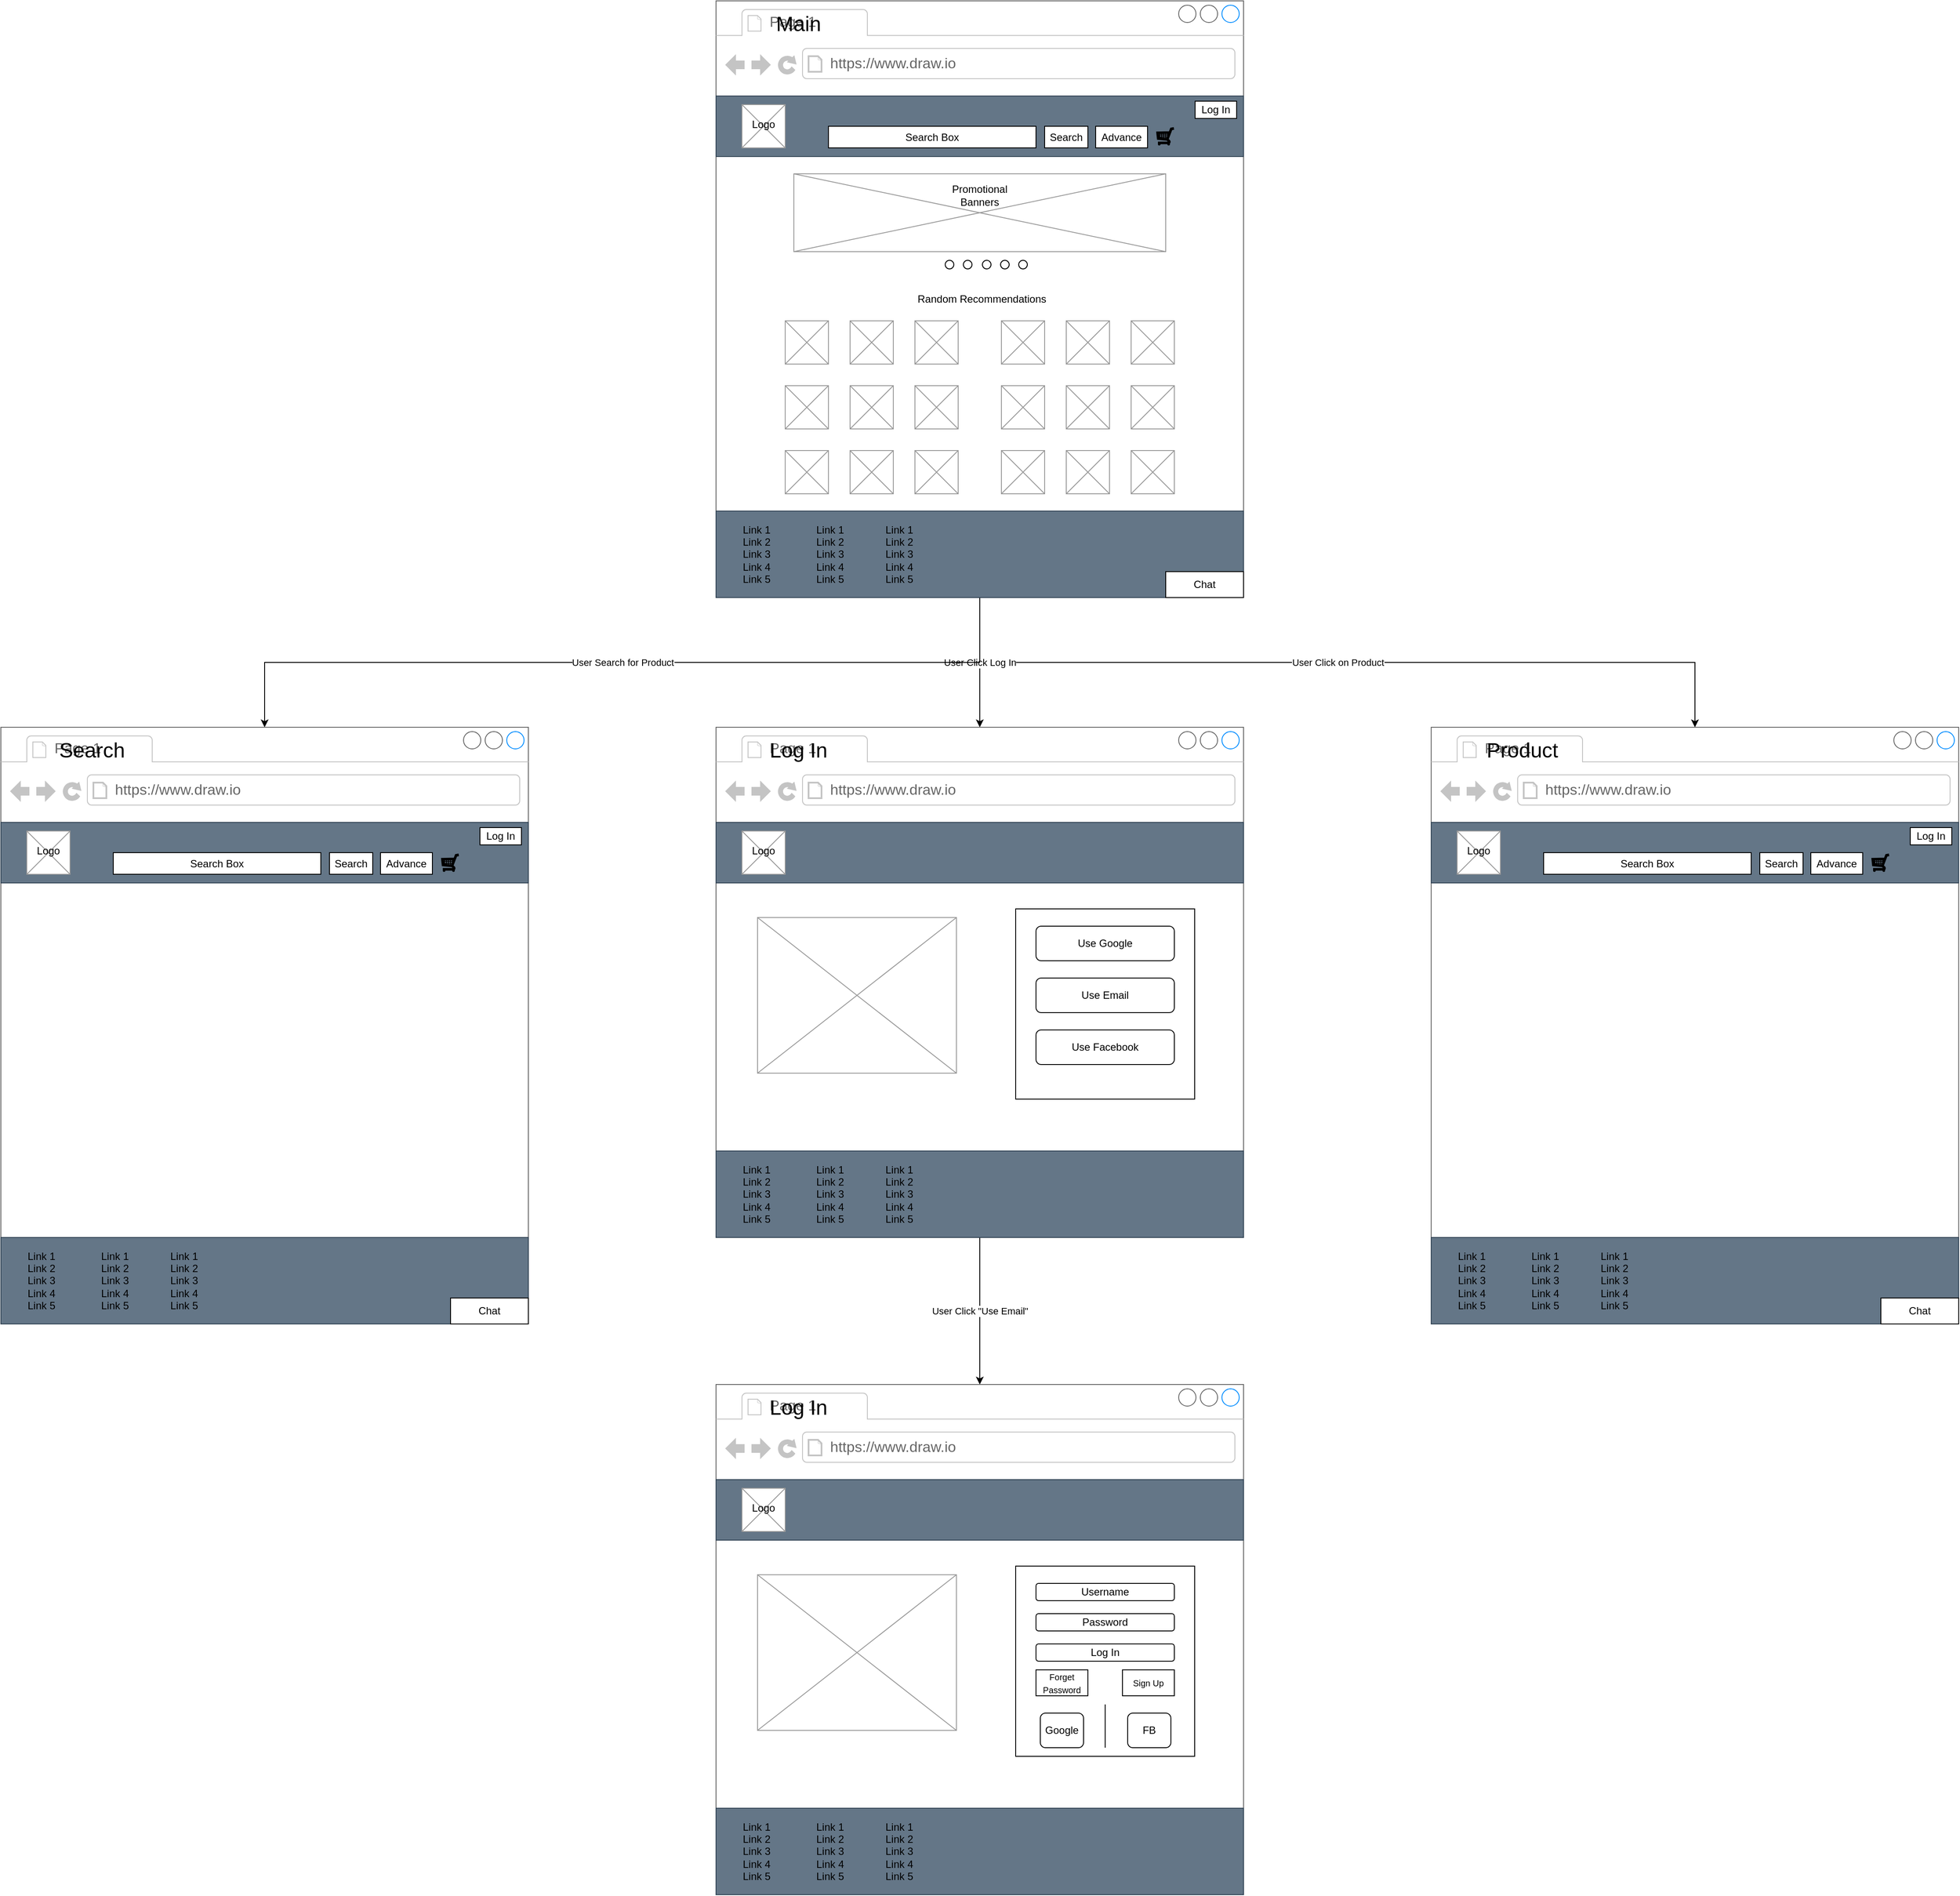 <mxfile version="21.5.0" type="device">
  <diagram id="C5RBs43oDa-KdzZeNtuy" name="Page-1">
    <mxGraphModel dx="2046" dy="722" grid="1" gridSize="10" guides="1" tooltips="1" connect="1" arrows="1" fold="1" page="1" pageScale="1" pageWidth="827" pageHeight="1169" math="0" shadow="0">
      <root>
        <mxCell id="WIyWlLk6GJQsqaUBKTNV-0" />
        <mxCell id="WIyWlLk6GJQsqaUBKTNV-1" parent="WIyWlLk6GJQsqaUBKTNV-0" />
        <mxCell id="A3IS6B0aCByR7GbL4Sqh-248" value="User Click on Product" style="edgeStyle=orthogonalEdgeStyle;rounded=0;orthogonalLoop=1;jettySize=auto;html=1;exitX=0.5;exitY=1;exitDx=0;exitDy=0;" edge="1" parent="WIyWlLk6GJQsqaUBKTNV-1" source="A3IS6B0aCByR7GbL4Sqh-35" target="A3IS6B0aCByR7GbL4Sqh-137">
          <mxGeometry relative="1" as="geometry" />
        </mxCell>
        <mxCell id="A3IS6B0aCByR7GbL4Sqh-307" value="User Click Log In" style="edgeStyle=orthogonalEdgeStyle;rounded=0;orthogonalLoop=1;jettySize=auto;html=1;" edge="1" parent="WIyWlLk6GJQsqaUBKTNV-1" source="A3IS6B0aCByR7GbL4Sqh-2" target="A3IS6B0aCByR7GbL4Sqh-251">
          <mxGeometry relative="1" as="geometry" />
        </mxCell>
        <mxCell id="A3IS6B0aCByR7GbL4Sqh-373" value="User Search for Product" style="edgeStyle=orthogonalEdgeStyle;rounded=0;orthogonalLoop=1;jettySize=auto;html=1;exitX=0.5;exitY=1;exitDx=0;exitDy=0;" edge="1" parent="WIyWlLk6GJQsqaUBKTNV-1" source="A3IS6B0aCByR7GbL4Sqh-35" target="A3IS6B0aCByR7GbL4Sqh-316">
          <mxGeometry relative="1" as="geometry" />
        </mxCell>
        <mxCell id="A3IS6B0aCByR7GbL4Sqh-2" value="" style="strokeWidth=1;shadow=0;dashed=0;align=center;html=1;shape=mxgraph.mockup.containers.browserWindow;rSize=0;strokeColor=#666666;strokeColor2=#008cff;strokeColor3=#c4c4c4;mainText=,;recursiveResize=0;" vertex="1" parent="WIyWlLk6GJQsqaUBKTNV-1">
          <mxGeometry width="610" height="690" as="geometry" />
        </mxCell>
        <mxCell id="A3IS6B0aCByR7GbL4Sqh-3" value="Page 1" style="strokeWidth=1;shadow=0;dashed=0;align=center;html=1;shape=mxgraph.mockup.containers.anchor;fontSize=17;fontColor=#666666;align=left;whiteSpace=wrap;" vertex="1" parent="A3IS6B0aCByR7GbL4Sqh-2">
          <mxGeometry x="60" y="12" width="110" height="26" as="geometry" />
        </mxCell>
        <mxCell id="A3IS6B0aCByR7GbL4Sqh-4" value="https://www.draw.io" style="strokeWidth=1;shadow=0;dashed=0;align=center;html=1;shape=mxgraph.mockup.containers.anchor;rSize=0;fontSize=17;fontColor=#666666;align=left;" vertex="1" parent="A3IS6B0aCByR7GbL4Sqh-2">
          <mxGeometry x="130" y="60" width="250" height="26" as="geometry" />
        </mxCell>
        <mxCell id="A3IS6B0aCByR7GbL4Sqh-5" value="" style="rounded=0;whiteSpace=wrap;html=1;fillColor=#647687;fontColor=#ffffff;strokeColor=#314354;" vertex="1" parent="A3IS6B0aCByR7GbL4Sqh-2">
          <mxGeometry y="110" width="610" height="70" as="geometry" />
        </mxCell>
        <mxCell id="A3IS6B0aCByR7GbL4Sqh-6" style="edgeStyle=orthogonalEdgeStyle;rounded=0;orthogonalLoop=1;jettySize=auto;html=1;exitX=0.5;exitY=1;exitDx=0;exitDy=0;" edge="1" parent="A3IS6B0aCByR7GbL4Sqh-2" source="A3IS6B0aCByR7GbL4Sqh-5" target="A3IS6B0aCByR7GbL4Sqh-5">
          <mxGeometry relative="1" as="geometry" />
        </mxCell>
        <mxCell id="A3IS6B0aCByR7GbL4Sqh-7" value="Search Box" style="rounded=0;whiteSpace=wrap;html=1;" vertex="1" parent="A3IS6B0aCByR7GbL4Sqh-2">
          <mxGeometry x="130" y="145" width="240" height="25" as="geometry" />
        </mxCell>
        <mxCell id="A3IS6B0aCByR7GbL4Sqh-15" value="Advance" style="rounded=0;whiteSpace=wrap;html=1;" vertex="1" parent="A3IS6B0aCByR7GbL4Sqh-2">
          <mxGeometry x="439" y="145" width="60" height="25" as="geometry" />
        </mxCell>
        <mxCell id="A3IS6B0aCByR7GbL4Sqh-17" value="Search" style="rounded=0;whiteSpace=wrap;html=1;" vertex="1" parent="A3IS6B0aCByR7GbL4Sqh-2">
          <mxGeometry x="380" y="145" width="50" height="25" as="geometry" />
        </mxCell>
        <mxCell id="A3IS6B0aCByR7GbL4Sqh-18" value="" style="verticalLabelPosition=bottom;shadow=0;dashed=0;align=center;html=1;verticalAlign=top;strokeWidth=1;shape=mxgraph.mockup.graphics.simpleIcon;strokeColor=#999999;" vertex="1" parent="A3IS6B0aCByR7GbL4Sqh-2">
          <mxGeometry x="30" y="120" width="50" height="50" as="geometry" />
        </mxCell>
        <mxCell id="A3IS6B0aCByR7GbL4Sqh-21" value="Logo" style="text;html=1;strokeColor=none;fillColor=none;align=center;verticalAlign=middle;whiteSpace=wrap;rounded=0;" vertex="1" parent="A3IS6B0aCByR7GbL4Sqh-2">
          <mxGeometry x="25" y="127.5" width="60" height="30" as="geometry" />
        </mxCell>
        <mxCell id="A3IS6B0aCByR7GbL4Sqh-22" value="Log In" style="rounded=0;whiteSpace=wrap;html=1;" vertex="1" parent="A3IS6B0aCByR7GbL4Sqh-2">
          <mxGeometry x="554" y="116" width="48" height="20" as="geometry" />
        </mxCell>
        <mxCell id="A3IS6B0aCByR7GbL4Sqh-23" value="" style="verticalLabelPosition=bottom;shadow=0;dashed=0;align=center;html=1;verticalAlign=top;strokeWidth=1;shape=mxgraph.mockup.misc.shoppingCart;" vertex="1" parent="A3IS6B0aCByR7GbL4Sqh-2">
          <mxGeometry x="510" y="147" width="20" height="20" as="geometry" />
        </mxCell>
        <mxCell id="A3IS6B0aCByR7GbL4Sqh-26" value="" style="verticalLabelPosition=bottom;shadow=0;dashed=0;align=center;html=1;verticalAlign=top;strokeWidth=1;shape=mxgraph.mockup.graphics.simpleIcon;strokeColor=#999999;fillColor=#ffffff;" vertex="1" parent="A3IS6B0aCByR7GbL4Sqh-2">
          <mxGeometry x="80" y="370" width="50" height="50" as="geometry" />
        </mxCell>
        <mxCell id="A3IS6B0aCByR7GbL4Sqh-27" value="" style="verticalLabelPosition=bottom;shadow=0;dashed=0;align=center;html=1;verticalAlign=top;strokeWidth=1;shape=mxgraph.mockup.graphics.simpleIcon;strokeColor=#999999;fillColor=#ffffff;" vertex="1" parent="A3IS6B0aCByR7GbL4Sqh-2">
          <mxGeometry x="155" y="370" width="50" height="50" as="geometry" />
        </mxCell>
        <mxCell id="A3IS6B0aCByR7GbL4Sqh-28" value="" style="verticalLabelPosition=bottom;shadow=0;dashed=0;align=center;html=1;verticalAlign=top;strokeWidth=1;shape=mxgraph.mockup.graphics.simpleIcon;strokeColor=#999999;fillColor=#ffffff;" vertex="1" parent="A3IS6B0aCByR7GbL4Sqh-2">
          <mxGeometry x="230" y="370" width="50" height="50" as="geometry" />
        </mxCell>
        <mxCell id="A3IS6B0aCByR7GbL4Sqh-29" value="" style="verticalLabelPosition=bottom;shadow=0;dashed=0;align=center;html=1;verticalAlign=top;strokeWidth=1;shape=mxgraph.mockup.graphics.simpleIcon;strokeColor=#999999;fillColor=#ffffff;" vertex="1" parent="A3IS6B0aCByR7GbL4Sqh-2">
          <mxGeometry x="80" y="445" width="50" height="50" as="geometry" />
        </mxCell>
        <mxCell id="A3IS6B0aCByR7GbL4Sqh-30" value="" style="verticalLabelPosition=bottom;shadow=0;dashed=0;align=center;html=1;verticalAlign=top;strokeWidth=1;shape=mxgraph.mockup.graphics.simpleIcon;strokeColor=#999999;fillColor=#ffffff;" vertex="1" parent="A3IS6B0aCByR7GbL4Sqh-2">
          <mxGeometry x="155" y="445" width="50" height="50" as="geometry" />
        </mxCell>
        <mxCell id="A3IS6B0aCByR7GbL4Sqh-31" value="" style="verticalLabelPosition=bottom;shadow=0;dashed=0;align=center;html=1;verticalAlign=top;strokeWidth=1;shape=mxgraph.mockup.graphics.simpleIcon;strokeColor=#999999;fillColor=#ffffff;" vertex="1" parent="A3IS6B0aCByR7GbL4Sqh-2">
          <mxGeometry x="230" y="445" width="50" height="50" as="geometry" />
        </mxCell>
        <mxCell id="A3IS6B0aCByR7GbL4Sqh-32" value="" style="verticalLabelPosition=bottom;shadow=0;dashed=0;align=center;html=1;verticalAlign=top;strokeWidth=1;shape=mxgraph.mockup.graphics.simpleIcon;strokeColor=#999999;fillColor=#ffffff;" vertex="1" parent="A3IS6B0aCByR7GbL4Sqh-2">
          <mxGeometry x="80" y="520" width="50" height="50" as="geometry" />
        </mxCell>
        <mxCell id="A3IS6B0aCByR7GbL4Sqh-33" value="" style="verticalLabelPosition=bottom;shadow=0;dashed=0;align=center;html=1;verticalAlign=top;strokeWidth=1;shape=mxgraph.mockup.graphics.simpleIcon;strokeColor=#999999;fillColor=#ffffff;" vertex="1" parent="A3IS6B0aCByR7GbL4Sqh-2">
          <mxGeometry x="155" y="520" width="50" height="50" as="geometry" />
        </mxCell>
        <mxCell id="A3IS6B0aCByR7GbL4Sqh-34" value="" style="verticalLabelPosition=bottom;shadow=0;dashed=0;align=center;html=1;verticalAlign=top;strokeWidth=1;shape=mxgraph.mockup.graphics.simpleIcon;strokeColor=#999999;fillColor=#ffffff;" vertex="1" parent="A3IS6B0aCByR7GbL4Sqh-2">
          <mxGeometry x="480" y="520" width="50" height="50" as="geometry" />
        </mxCell>
        <mxCell id="A3IS6B0aCByR7GbL4Sqh-35" value="" style="rounded=0;whiteSpace=wrap;html=1;fillColor=#647687;fontColor=#ffffff;strokeColor=#314354;" vertex="1" parent="A3IS6B0aCByR7GbL4Sqh-2">
          <mxGeometry y="590" width="610" height="100" as="geometry" />
        </mxCell>
        <mxCell id="A3IS6B0aCByR7GbL4Sqh-36" value="Link 1&lt;br&gt;Link 2&lt;br&gt;Link 3&lt;br&gt;Link 4&lt;br&gt;Link 5" style="text;strokeColor=none;fillColor=none;align=left;verticalAlign=middle;spacingLeft=4;spacingRight=4;overflow=hidden;points=[[0,0.5],[1,0.5]];portConstraint=eastwest;rotatable=0;whiteSpace=wrap;html=1;" vertex="1" parent="A3IS6B0aCByR7GbL4Sqh-2">
          <mxGeometry x="25" y="600" width="80" height="80" as="geometry" />
        </mxCell>
        <mxCell id="A3IS6B0aCByR7GbL4Sqh-37" value="Link 1&lt;br&gt;Link 2&lt;br&gt;Link 3&lt;br&gt;Link 4&lt;br&gt;Link 5" style="text;strokeColor=none;fillColor=none;align=left;verticalAlign=middle;spacingLeft=4;spacingRight=4;overflow=hidden;points=[[0,0.5],[1,0.5]];portConstraint=eastwest;rotatable=0;whiteSpace=wrap;html=1;" vertex="1" parent="A3IS6B0aCByR7GbL4Sqh-2">
          <mxGeometry x="110" y="600" width="80" height="80" as="geometry" />
        </mxCell>
        <mxCell id="A3IS6B0aCByR7GbL4Sqh-38" value="Link 1&lt;br&gt;Link 2&lt;br&gt;Link 3&lt;br&gt;Link 4&lt;br&gt;Link 5" style="text;strokeColor=none;fillColor=none;align=left;verticalAlign=middle;spacingLeft=4;spacingRight=4;overflow=hidden;points=[[0,0.5],[1,0.5]];portConstraint=eastwest;rotatable=0;whiteSpace=wrap;html=1;" vertex="1" parent="A3IS6B0aCByR7GbL4Sqh-2">
          <mxGeometry x="190" y="600" width="80" height="80" as="geometry" />
        </mxCell>
        <mxCell id="A3IS6B0aCByR7GbL4Sqh-25" value="Chat" style="rounded=0;whiteSpace=wrap;html=1;" vertex="1" parent="A3IS6B0aCByR7GbL4Sqh-2">
          <mxGeometry x="520" y="660" width="90" height="30" as="geometry" />
        </mxCell>
        <mxCell id="A3IS6B0aCByR7GbL4Sqh-41" value="" style="verticalLabelPosition=bottom;shadow=0;dashed=0;align=center;html=1;verticalAlign=top;strokeWidth=1;shape=mxgraph.mockup.graphics.simpleIcon;strokeColor=#999999;fillColor=#ffffff;" vertex="1" parent="A3IS6B0aCByR7GbL4Sqh-2">
          <mxGeometry x="405" y="370" width="50" height="50" as="geometry" />
        </mxCell>
        <mxCell id="A3IS6B0aCByR7GbL4Sqh-42" value="" style="verticalLabelPosition=bottom;shadow=0;dashed=0;align=center;html=1;verticalAlign=top;strokeWidth=1;shape=mxgraph.mockup.graphics.simpleIcon;strokeColor=#999999;fillColor=#ffffff;" vertex="1" parent="A3IS6B0aCByR7GbL4Sqh-2">
          <mxGeometry x="330" y="370" width="50" height="50" as="geometry" />
        </mxCell>
        <mxCell id="A3IS6B0aCByR7GbL4Sqh-43" value="" style="verticalLabelPosition=bottom;shadow=0;dashed=0;align=center;html=1;verticalAlign=top;strokeWidth=1;shape=mxgraph.mockup.graphics.simpleIcon;strokeColor=#999999;fillColor=#ffffff;" vertex="1" parent="A3IS6B0aCByR7GbL4Sqh-2">
          <mxGeometry x="330" y="445" width="50" height="50" as="geometry" />
        </mxCell>
        <mxCell id="A3IS6B0aCByR7GbL4Sqh-44" value="" style="verticalLabelPosition=bottom;shadow=0;dashed=0;align=center;html=1;verticalAlign=top;strokeWidth=1;shape=mxgraph.mockup.graphics.simpleIcon;strokeColor=#999999;fillColor=#ffffff;" vertex="1" parent="A3IS6B0aCByR7GbL4Sqh-2">
          <mxGeometry x="330" y="520" width="50" height="50" as="geometry" />
        </mxCell>
        <mxCell id="A3IS6B0aCByR7GbL4Sqh-45" value="" style="verticalLabelPosition=bottom;shadow=0;dashed=0;align=center;html=1;verticalAlign=top;strokeWidth=1;shape=mxgraph.mockup.graphics.simpleIcon;strokeColor=#999999;fillColor=#ffffff;" vertex="1" parent="A3IS6B0aCByR7GbL4Sqh-2">
          <mxGeometry x="405" y="520" width="50" height="50" as="geometry" />
        </mxCell>
        <mxCell id="A3IS6B0aCByR7GbL4Sqh-46" value="" style="verticalLabelPosition=bottom;shadow=0;dashed=0;align=center;html=1;verticalAlign=top;strokeWidth=1;shape=mxgraph.mockup.graphics.simpleIcon;strokeColor=#999999;fillColor=#ffffff;" vertex="1" parent="A3IS6B0aCByR7GbL4Sqh-2">
          <mxGeometry x="405" y="445" width="50" height="50" as="geometry" />
        </mxCell>
        <mxCell id="A3IS6B0aCByR7GbL4Sqh-47" value="" style="verticalLabelPosition=bottom;shadow=0;dashed=0;align=center;html=1;verticalAlign=top;strokeWidth=1;shape=mxgraph.mockup.graphics.simpleIcon;strokeColor=#999999;fillColor=#ffffff;" vertex="1" parent="A3IS6B0aCByR7GbL4Sqh-2">
          <mxGeometry x="480" y="445" width="50" height="50" as="geometry" />
        </mxCell>
        <mxCell id="A3IS6B0aCByR7GbL4Sqh-48" value="" style="verticalLabelPosition=bottom;shadow=0;dashed=0;align=center;html=1;verticalAlign=top;strokeWidth=1;shape=mxgraph.mockup.graphics.simpleIcon;strokeColor=#999999;fillColor=#ffffff;" vertex="1" parent="A3IS6B0aCByR7GbL4Sqh-2">
          <mxGeometry x="480" y="370" width="50" height="50" as="geometry" />
        </mxCell>
        <mxCell id="A3IS6B0aCByR7GbL4Sqh-49" value="" style="verticalLabelPosition=bottom;shadow=0;dashed=0;align=center;html=1;verticalAlign=top;strokeWidth=1;shape=mxgraph.mockup.graphics.simpleIcon;strokeColor=#999999;fillColor=#ffffff;" vertex="1" parent="A3IS6B0aCByR7GbL4Sqh-2">
          <mxGeometry x="230" y="520" width="50" height="50" as="geometry" />
        </mxCell>
        <mxCell id="A3IS6B0aCByR7GbL4Sqh-50" value="" style="verticalLabelPosition=bottom;shadow=0;dashed=0;align=center;html=1;verticalAlign=top;strokeWidth=1;shape=mxgraph.mockup.graphics.simpleIcon;strokeColor=#999999;fillColor=#ffffff;" vertex="1" parent="A3IS6B0aCByR7GbL4Sqh-2">
          <mxGeometry x="230" y="520" width="50" height="50" as="geometry" />
        </mxCell>
        <mxCell id="A3IS6B0aCByR7GbL4Sqh-51" value="" style="verticalLabelPosition=bottom;shadow=0;dashed=0;align=center;html=1;verticalAlign=top;strokeWidth=1;shape=mxgraph.mockup.graphics.simpleIcon;strokeColor=#999999;fillColor=#ffffff;" vertex="1" parent="A3IS6B0aCByR7GbL4Sqh-2">
          <mxGeometry x="155" y="445" width="50" height="50" as="geometry" />
        </mxCell>
        <mxCell id="A3IS6B0aCByR7GbL4Sqh-52" value="" style="verticalLabelPosition=bottom;shadow=0;dashed=0;align=center;html=1;verticalAlign=top;strokeWidth=1;shape=mxgraph.mockup.graphics.simpleIcon;strokeColor=#999999;fillColor=#ffffff;" vertex="1" parent="A3IS6B0aCByR7GbL4Sqh-2">
          <mxGeometry x="230" y="520" width="50" height="50" as="geometry" />
        </mxCell>
        <mxCell id="A3IS6B0aCByR7GbL4Sqh-53" value="" style="verticalLabelPosition=bottom;shadow=0;dashed=0;align=center;html=1;verticalAlign=top;strokeWidth=1;shape=mxgraph.mockup.graphics.simpleIcon;strokeColor=#999999;fillColor=#ffffff;" vertex="1" parent="A3IS6B0aCByR7GbL4Sqh-2">
          <mxGeometry x="155" y="445" width="50" height="50" as="geometry" />
        </mxCell>
        <mxCell id="A3IS6B0aCByR7GbL4Sqh-54" value="" style="verticalLabelPosition=bottom;shadow=0;dashed=0;align=center;html=1;verticalAlign=top;strokeWidth=1;shape=mxgraph.mockup.graphics.simpleIcon;strokeColor=#999999;fillColor=#ffffff;" vertex="1" parent="A3IS6B0aCByR7GbL4Sqh-2">
          <mxGeometry x="80" y="445" width="50" height="50" as="geometry" />
        </mxCell>
        <mxCell id="A3IS6B0aCByR7GbL4Sqh-55" value="" style="verticalLabelPosition=bottom;shadow=0;dashed=0;align=center;html=1;verticalAlign=top;strokeWidth=1;shape=mxgraph.mockup.graphics.simpleIcon;strokeColor=#999999;fillColor=#ffffff;" vertex="1" parent="A3IS6B0aCByR7GbL4Sqh-2">
          <mxGeometry x="80" y="370" width="50" height="50" as="geometry" />
        </mxCell>
        <mxCell id="A3IS6B0aCByR7GbL4Sqh-56" value="" style="verticalLabelPosition=bottom;shadow=0;dashed=0;align=center;html=1;verticalAlign=top;strokeWidth=1;shape=mxgraph.mockup.graphics.simpleIcon;strokeColor=#999999;fillColor=#ffffff;" vertex="1" parent="A3IS6B0aCByR7GbL4Sqh-2">
          <mxGeometry x="230" y="520" width="50" height="50" as="geometry" />
        </mxCell>
        <mxCell id="A3IS6B0aCByR7GbL4Sqh-57" value="" style="verticalLabelPosition=bottom;shadow=0;dashed=0;align=center;html=1;verticalAlign=top;strokeWidth=1;shape=mxgraph.mockup.graphics.simpleIcon;strokeColor=#999999;fillColor=#ffffff;" vertex="1" parent="A3IS6B0aCByR7GbL4Sqh-2">
          <mxGeometry x="155" y="445" width="50" height="50" as="geometry" />
        </mxCell>
        <mxCell id="A3IS6B0aCByR7GbL4Sqh-58" value="" style="verticalLabelPosition=bottom;shadow=0;dashed=0;align=center;html=1;verticalAlign=top;strokeWidth=1;shape=mxgraph.mockup.graphics.simpleIcon;strokeColor=#999999;fillColor=#ffffff;" vertex="1" parent="A3IS6B0aCByR7GbL4Sqh-2">
          <mxGeometry x="80" y="445" width="50" height="50" as="geometry" />
        </mxCell>
        <mxCell id="A3IS6B0aCByR7GbL4Sqh-59" value="" style="verticalLabelPosition=bottom;shadow=0;dashed=0;align=center;html=1;verticalAlign=top;strokeWidth=1;shape=mxgraph.mockup.graphics.simpleIcon;strokeColor=#999999;fillColor=#ffffff;" vertex="1" parent="A3IS6B0aCByR7GbL4Sqh-2">
          <mxGeometry x="80" y="370" width="50" height="50" as="geometry" />
        </mxCell>
        <mxCell id="A3IS6B0aCByR7GbL4Sqh-60" value="" style="verticalLabelPosition=bottom;shadow=0;dashed=0;align=center;html=1;verticalAlign=top;strokeWidth=1;shape=mxgraph.mockup.graphics.simpleIcon;strokeColor=#999999;fillColor=#ffffff;" vertex="1" parent="A3IS6B0aCByR7GbL4Sqh-2">
          <mxGeometry x="230" y="370" width="50" height="50" as="geometry" />
        </mxCell>
        <mxCell id="A3IS6B0aCByR7GbL4Sqh-61" value="" style="verticalLabelPosition=bottom;shadow=0;dashed=0;align=center;html=1;verticalAlign=top;strokeWidth=1;shape=mxgraph.mockup.graphics.simpleIcon;strokeColor=#999999;fillColor=#ffffff;" vertex="1" parent="A3IS6B0aCByR7GbL4Sqh-2">
          <mxGeometry x="155" y="370" width="50" height="50" as="geometry" />
        </mxCell>
        <mxCell id="A3IS6B0aCByR7GbL4Sqh-62" value="" style="verticalLabelPosition=bottom;shadow=0;dashed=0;align=center;html=1;verticalAlign=top;strokeWidth=1;shape=mxgraph.mockup.graphics.simpleIcon;strokeColor=#999999;fillColor=#ffffff;" vertex="1" parent="A3IS6B0aCByR7GbL4Sqh-2">
          <mxGeometry x="230" y="445" width="50" height="50" as="geometry" />
        </mxCell>
        <mxCell id="A3IS6B0aCByR7GbL4Sqh-66" value="Random Recommendations" style="text;html=1;strokeColor=none;fillColor=none;align=center;verticalAlign=middle;whiteSpace=wrap;rounded=0;" vertex="1" parent="A3IS6B0aCByR7GbL4Sqh-2">
          <mxGeometry x="85" y="330" width="445" height="30" as="geometry" />
        </mxCell>
        <mxCell id="A3IS6B0aCByR7GbL4Sqh-67" value="" style="verticalLabelPosition=bottom;shadow=0;dashed=0;align=center;html=1;verticalAlign=top;strokeWidth=1;shape=mxgraph.mockup.graphics.simpleIcon;strokeColor=#999999;" vertex="1" parent="A3IS6B0aCByR7GbL4Sqh-2">
          <mxGeometry x="90" y="200" width="430" height="90" as="geometry" />
        </mxCell>
        <mxCell id="A3IS6B0aCByR7GbL4Sqh-68" value="Promotional Banners" style="text;html=1;strokeColor=none;fillColor=none;align=center;verticalAlign=middle;whiteSpace=wrap;rounded=0;" vertex="1" parent="A3IS6B0aCByR7GbL4Sqh-2">
          <mxGeometry x="275" y="210" width="60" height="30" as="geometry" />
        </mxCell>
        <mxCell id="A3IS6B0aCByR7GbL4Sqh-76" value="" style="ellipse;whiteSpace=wrap;html=1;aspect=fixed;" vertex="1" parent="A3IS6B0aCByR7GbL4Sqh-2">
          <mxGeometry x="329" y="300" width="10" height="10" as="geometry" />
        </mxCell>
        <mxCell id="A3IS6B0aCByR7GbL4Sqh-79" value="" style="ellipse;whiteSpace=wrap;html=1;aspect=fixed;" vertex="1" parent="A3IS6B0aCByR7GbL4Sqh-2">
          <mxGeometry x="286" y="300" width="10" height="10" as="geometry" />
        </mxCell>
        <mxCell id="A3IS6B0aCByR7GbL4Sqh-80" value="" style="ellipse;whiteSpace=wrap;html=1;aspect=fixed;" vertex="1" parent="A3IS6B0aCByR7GbL4Sqh-2">
          <mxGeometry x="265" y="300" width="10" height="10" as="geometry" />
        </mxCell>
        <mxCell id="A3IS6B0aCByR7GbL4Sqh-81" value="" style="ellipse;whiteSpace=wrap;html=1;aspect=fixed;" vertex="1" parent="A3IS6B0aCByR7GbL4Sqh-2">
          <mxGeometry x="308" y="300" width="10" height="10" as="geometry" />
        </mxCell>
        <mxCell id="A3IS6B0aCByR7GbL4Sqh-249" value="&lt;font style=&quot;font-size: 24px;&quot;&gt;Main&lt;/font&gt;" style="text;html=1;strokeColor=none;fillColor=none;align=center;verticalAlign=middle;whiteSpace=wrap;rounded=0;" vertex="1" parent="A3IS6B0aCByR7GbL4Sqh-2">
          <mxGeometry x="48" y="12" width="95" height="30" as="geometry" />
        </mxCell>
        <mxCell id="A3IS6B0aCByR7GbL4Sqh-71" value="" style="ellipse;whiteSpace=wrap;html=1;aspect=fixed;" vertex="1" parent="WIyWlLk6GJQsqaUBKTNV-1">
          <mxGeometry x="350" y="300" width="10" height="10" as="geometry" />
        </mxCell>
        <mxCell id="A3IS6B0aCByR7GbL4Sqh-137" value="" style="strokeWidth=1;shadow=0;dashed=0;align=center;html=1;shape=mxgraph.mockup.containers.browserWindow;rSize=0;strokeColor=#666666;strokeColor2=#008cff;strokeColor3=#c4c4c4;mainText=,;recursiveResize=0;" vertex="1" parent="WIyWlLk6GJQsqaUBKTNV-1">
          <mxGeometry x="827" y="840" width="610" height="690" as="geometry" />
        </mxCell>
        <mxCell id="A3IS6B0aCByR7GbL4Sqh-138" value="Page 1" style="strokeWidth=1;shadow=0;dashed=0;align=center;html=1;shape=mxgraph.mockup.containers.anchor;fontSize=17;fontColor=#666666;align=left;whiteSpace=wrap;" vertex="1" parent="A3IS6B0aCByR7GbL4Sqh-137">
          <mxGeometry x="60" y="12" width="110" height="26" as="geometry" />
        </mxCell>
        <mxCell id="A3IS6B0aCByR7GbL4Sqh-139" value="https://www.draw.io" style="strokeWidth=1;shadow=0;dashed=0;align=center;html=1;shape=mxgraph.mockup.containers.anchor;rSize=0;fontSize=17;fontColor=#666666;align=left;" vertex="1" parent="A3IS6B0aCByR7GbL4Sqh-137">
          <mxGeometry x="130" y="60" width="250" height="26" as="geometry" />
        </mxCell>
        <mxCell id="A3IS6B0aCByR7GbL4Sqh-140" value="" style="rounded=0;whiteSpace=wrap;html=1;fillColor=#647687;fontColor=#ffffff;strokeColor=#314354;" vertex="1" parent="A3IS6B0aCByR7GbL4Sqh-137">
          <mxGeometry y="110" width="610" height="70" as="geometry" />
        </mxCell>
        <mxCell id="A3IS6B0aCByR7GbL4Sqh-141" style="edgeStyle=orthogonalEdgeStyle;rounded=0;orthogonalLoop=1;jettySize=auto;html=1;exitX=0.5;exitY=1;exitDx=0;exitDy=0;" edge="1" parent="A3IS6B0aCByR7GbL4Sqh-137" source="A3IS6B0aCByR7GbL4Sqh-140" target="A3IS6B0aCByR7GbL4Sqh-140">
          <mxGeometry relative="1" as="geometry" />
        </mxCell>
        <mxCell id="A3IS6B0aCByR7GbL4Sqh-142" value="Search Box" style="rounded=0;whiteSpace=wrap;html=1;" vertex="1" parent="A3IS6B0aCByR7GbL4Sqh-137">
          <mxGeometry x="130" y="145" width="240" height="25" as="geometry" />
        </mxCell>
        <mxCell id="A3IS6B0aCByR7GbL4Sqh-143" value="Advance" style="rounded=0;whiteSpace=wrap;html=1;" vertex="1" parent="A3IS6B0aCByR7GbL4Sqh-137">
          <mxGeometry x="439" y="145" width="60" height="25" as="geometry" />
        </mxCell>
        <mxCell id="A3IS6B0aCByR7GbL4Sqh-144" value="Search" style="rounded=0;whiteSpace=wrap;html=1;" vertex="1" parent="A3IS6B0aCByR7GbL4Sqh-137">
          <mxGeometry x="380" y="145" width="50" height="25" as="geometry" />
        </mxCell>
        <mxCell id="A3IS6B0aCByR7GbL4Sqh-145" value="" style="verticalLabelPosition=bottom;shadow=0;dashed=0;align=center;html=1;verticalAlign=top;strokeWidth=1;shape=mxgraph.mockup.graphics.simpleIcon;strokeColor=#999999;" vertex="1" parent="A3IS6B0aCByR7GbL4Sqh-137">
          <mxGeometry x="30" y="120" width="50" height="50" as="geometry" />
        </mxCell>
        <mxCell id="A3IS6B0aCByR7GbL4Sqh-146" value="Logo" style="text;html=1;strokeColor=none;fillColor=none;align=center;verticalAlign=middle;whiteSpace=wrap;rounded=0;" vertex="1" parent="A3IS6B0aCByR7GbL4Sqh-137">
          <mxGeometry x="25" y="127.5" width="60" height="30" as="geometry" />
        </mxCell>
        <mxCell id="A3IS6B0aCByR7GbL4Sqh-147" value="Log In" style="rounded=0;whiteSpace=wrap;html=1;" vertex="1" parent="A3IS6B0aCByR7GbL4Sqh-137">
          <mxGeometry x="554" y="116" width="48" height="20" as="geometry" />
        </mxCell>
        <mxCell id="A3IS6B0aCByR7GbL4Sqh-148" value="" style="verticalLabelPosition=bottom;shadow=0;dashed=0;align=center;html=1;verticalAlign=top;strokeWidth=1;shape=mxgraph.mockup.misc.shoppingCart;" vertex="1" parent="A3IS6B0aCByR7GbL4Sqh-137">
          <mxGeometry x="510" y="147" width="20" height="20" as="geometry" />
        </mxCell>
        <mxCell id="A3IS6B0aCByR7GbL4Sqh-158" value="" style="rounded=0;whiteSpace=wrap;html=1;fillColor=#647687;fontColor=#ffffff;strokeColor=#314354;" vertex="1" parent="A3IS6B0aCByR7GbL4Sqh-137">
          <mxGeometry y="590" width="610" height="100" as="geometry" />
        </mxCell>
        <mxCell id="A3IS6B0aCByR7GbL4Sqh-159" value="Link 1&lt;br&gt;Link 2&lt;br&gt;Link 3&lt;br&gt;Link 4&lt;br&gt;Link 5" style="text;strokeColor=none;fillColor=none;align=left;verticalAlign=middle;spacingLeft=4;spacingRight=4;overflow=hidden;points=[[0,0.5],[1,0.5]];portConstraint=eastwest;rotatable=0;whiteSpace=wrap;html=1;" vertex="1" parent="A3IS6B0aCByR7GbL4Sqh-137">
          <mxGeometry x="25" y="600" width="80" height="80" as="geometry" />
        </mxCell>
        <mxCell id="A3IS6B0aCByR7GbL4Sqh-160" value="Link 1&lt;br&gt;Link 2&lt;br&gt;Link 3&lt;br&gt;Link 4&lt;br&gt;Link 5" style="text;strokeColor=none;fillColor=none;align=left;verticalAlign=middle;spacingLeft=4;spacingRight=4;overflow=hidden;points=[[0,0.5],[1,0.5]];portConstraint=eastwest;rotatable=0;whiteSpace=wrap;html=1;" vertex="1" parent="A3IS6B0aCByR7GbL4Sqh-137">
          <mxGeometry x="110" y="600" width="80" height="80" as="geometry" />
        </mxCell>
        <mxCell id="A3IS6B0aCByR7GbL4Sqh-161" value="Link 1&lt;br&gt;Link 2&lt;br&gt;Link 3&lt;br&gt;Link 4&lt;br&gt;Link 5" style="text;strokeColor=none;fillColor=none;align=left;verticalAlign=middle;spacingLeft=4;spacingRight=4;overflow=hidden;points=[[0,0.5],[1,0.5]];portConstraint=eastwest;rotatable=0;whiteSpace=wrap;html=1;" vertex="1" parent="A3IS6B0aCByR7GbL4Sqh-137">
          <mxGeometry x="190" y="600" width="80" height="80" as="geometry" />
        </mxCell>
        <mxCell id="A3IS6B0aCByR7GbL4Sqh-162" value="Chat" style="rounded=0;whiteSpace=wrap;html=1;" vertex="1" parent="A3IS6B0aCByR7GbL4Sqh-137">
          <mxGeometry x="520" y="660" width="90" height="30" as="geometry" />
        </mxCell>
        <mxCell id="A3IS6B0aCByR7GbL4Sqh-250" value="&lt;font style=&quot;font-size: 24px;&quot;&gt;Product&lt;/font&gt;" style="text;html=1;strokeColor=none;fillColor=none;align=center;verticalAlign=middle;whiteSpace=wrap;rounded=0;" vertex="1" parent="A3IS6B0aCByR7GbL4Sqh-137">
          <mxGeometry x="57.5" y="12" width="95" height="30" as="geometry" />
        </mxCell>
        <mxCell id="A3IS6B0aCByR7GbL4Sqh-471" value="User Click &quot;Use Email&quot;" style="edgeStyle=orthogonalEdgeStyle;rounded=0;orthogonalLoop=1;jettySize=auto;html=1;" edge="1" parent="WIyWlLk6GJQsqaUBKTNV-1" source="A3IS6B0aCByR7GbL4Sqh-251" target="A3IS6B0aCByR7GbL4Sqh-455">
          <mxGeometry relative="1" as="geometry" />
        </mxCell>
        <mxCell id="A3IS6B0aCByR7GbL4Sqh-251" value="" style="strokeWidth=1;shadow=0;dashed=0;align=center;html=1;shape=mxgraph.mockup.containers.browserWindow;rSize=0;strokeColor=#666666;strokeColor2=#008cff;strokeColor3=#c4c4c4;mainText=,;recursiveResize=0;" vertex="1" parent="WIyWlLk6GJQsqaUBKTNV-1">
          <mxGeometry y="840" width="610" height="590" as="geometry" />
        </mxCell>
        <mxCell id="A3IS6B0aCByR7GbL4Sqh-252" value="Page 1" style="strokeWidth=1;shadow=0;dashed=0;align=center;html=1;shape=mxgraph.mockup.containers.anchor;fontSize=17;fontColor=#666666;align=left;whiteSpace=wrap;" vertex="1" parent="A3IS6B0aCByR7GbL4Sqh-251">
          <mxGeometry x="60" y="12" width="110" height="26" as="geometry" />
        </mxCell>
        <mxCell id="A3IS6B0aCByR7GbL4Sqh-253" value="https://www.draw.io" style="strokeWidth=1;shadow=0;dashed=0;align=center;html=1;shape=mxgraph.mockup.containers.anchor;rSize=0;fontSize=17;fontColor=#666666;align=left;" vertex="1" parent="A3IS6B0aCByR7GbL4Sqh-251">
          <mxGeometry x="130" y="60" width="250" height="26" as="geometry" />
        </mxCell>
        <mxCell id="A3IS6B0aCByR7GbL4Sqh-306" value="&lt;font style=&quot;font-size: 24px;&quot;&gt;Log In&lt;/font&gt;" style="text;html=1;strokeColor=none;fillColor=none;align=center;verticalAlign=middle;whiteSpace=wrap;rounded=0;" vertex="1" parent="A3IS6B0aCByR7GbL4Sqh-251">
          <mxGeometry x="48" y="12" width="95" height="30" as="geometry" />
        </mxCell>
        <mxCell id="A3IS6B0aCByR7GbL4Sqh-308" value="" style="verticalLabelPosition=bottom;shadow=0;dashed=0;align=center;html=1;verticalAlign=top;strokeWidth=1;shape=mxgraph.mockup.graphics.simpleIcon;strokeColor=#999999;" vertex="1" parent="A3IS6B0aCByR7GbL4Sqh-251">
          <mxGeometry x="48" y="220" width="230" height="180" as="geometry" />
        </mxCell>
        <mxCell id="A3IS6B0aCByR7GbL4Sqh-309" value="" style="rounded=0;whiteSpace=wrap;html=1;fillColor=#647687;fontColor=#ffffff;strokeColor=#314354;" vertex="1" parent="A3IS6B0aCByR7GbL4Sqh-251">
          <mxGeometry y="110" width="610" height="70" as="geometry" />
        </mxCell>
        <mxCell id="A3IS6B0aCByR7GbL4Sqh-310" value="" style="verticalLabelPosition=bottom;shadow=0;dashed=0;align=center;html=1;verticalAlign=top;strokeWidth=1;shape=mxgraph.mockup.graphics.simpleIcon;strokeColor=#999999;" vertex="1" parent="A3IS6B0aCByR7GbL4Sqh-251">
          <mxGeometry x="30" y="120" width="50" height="50" as="geometry" />
        </mxCell>
        <mxCell id="A3IS6B0aCByR7GbL4Sqh-311" value="Logo" style="text;html=1;strokeColor=none;fillColor=none;align=center;verticalAlign=middle;whiteSpace=wrap;rounded=0;" vertex="1" parent="A3IS6B0aCByR7GbL4Sqh-251">
          <mxGeometry x="25" y="127.5" width="60" height="30" as="geometry" />
        </mxCell>
        <mxCell id="A3IS6B0aCByR7GbL4Sqh-312" value="" style="rounded=0;whiteSpace=wrap;html=1;" vertex="1" parent="A3IS6B0aCByR7GbL4Sqh-251">
          <mxGeometry x="346.5" y="210" width="207" height="220" as="geometry" />
        </mxCell>
        <mxCell id="A3IS6B0aCByR7GbL4Sqh-313" value="Use Google" style="rounded=1;whiteSpace=wrap;html=1;" vertex="1" parent="A3IS6B0aCByR7GbL4Sqh-251">
          <mxGeometry x="370" y="230" width="160" height="40" as="geometry" />
        </mxCell>
        <mxCell id="A3IS6B0aCByR7GbL4Sqh-314" value="Use Email" style="rounded=1;whiteSpace=wrap;html=1;" vertex="1" parent="A3IS6B0aCByR7GbL4Sqh-251">
          <mxGeometry x="370" y="290" width="160" height="40" as="geometry" />
        </mxCell>
        <mxCell id="A3IS6B0aCByR7GbL4Sqh-315" value="Use Facebook" style="rounded=1;whiteSpace=wrap;html=1;" vertex="1" parent="A3IS6B0aCByR7GbL4Sqh-251">
          <mxGeometry x="370" y="350" width="160" height="40" as="geometry" />
        </mxCell>
        <mxCell id="A3IS6B0aCByR7GbL4Sqh-272" value="" style="rounded=0;whiteSpace=wrap;html=1;fillColor=#647687;fontColor=#ffffff;strokeColor=#314354;" vertex="1" parent="A3IS6B0aCByR7GbL4Sqh-251">
          <mxGeometry y="490" width="610" height="100" as="geometry" />
        </mxCell>
        <mxCell id="A3IS6B0aCByR7GbL4Sqh-274" value="Link 1&lt;br&gt;Link 2&lt;br&gt;Link 3&lt;br&gt;Link 4&lt;br&gt;Link 5" style="text;strokeColor=none;fillColor=none;align=left;verticalAlign=middle;spacingLeft=4;spacingRight=4;overflow=hidden;points=[[0,0.5],[1,0.5]];portConstraint=eastwest;rotatable=0;whiteSpace=wrap;html=1;" vertex="1" parent="A3IS6B0aCByR7GbL4Sqh-251">
          <mxGeometry x="110" y="500" width="80" height="80" as="geometry" />
        </mxCell>
        <mxCell id="A3IS6B0aCByR7GbL4Sqh-273" value="Link 1&lt;br&gt;Link 2&lt;br&gt;Link 3&lt;br&gt;Link 4&lt;br&gt;Link 5" style="text;strokeColor=none;fillColor=none;align=left;verticalAlign=middle;spacingLeft=4;spacingRight=4;overflow=hidden;points=[[0,0.5],[1,0.5]];portConstraint=eastwest;rotatable=0;whiteSpace=wrap;html=1;" vertex="1" parent="A3IS6B0aCByR7GbL4Sqh-251">
          <mxGeometry x="25" y="500" width="80" height="80" as="geometry" />
        </mxCell>
        <mxCell id="A3IS6B0aCByR7GbL4Sqh-275" value="Link 1&lt;br&gt;Link 2&lt;br&gt;Link 3&lt;br&gt;Link 4&lt;br&gt;Link 5" style="text;strokeColor=none;fillColor=none;align=left;verticalAlign=middle;spacingLeft=4;spacingRight=4;overflow=hidden;points=[[0,0.5],[1,0.5]];portConstraint=eastwest;rotatable=0;whiteSpace=wrap;html=1;" vertex="1" parent="A3IS6B0aCByR7GbL4Sqh-251">
          <mxGeometry x="190" y="500" width="80" height="80" as="geometry" />
        </mxCell>
        <mxCell id="A3IS6B0aCByR7GbL4Sqh-316" value="" style="strokeWidth=1;shadow=0;dashed=0;align=center;html=1;shape=mxgraph.mockup.containers.browserWindow;rSize=0;strokeColor=#666666;strokeColor2=#008cff;strokeColor3=#c4c4c4;mainText=,;recursiveResize=0;" vertex="1" parent="WIyWlLk6GJQsqaUBKTNV-1">
          <mxGeometry x="-827" y="840" width="610" height="690" as="geometry" />
        </mxCell>
        <mxCell id="A3IS6B0aCByR7GbL4Sqh-317" value="Page 1" style="strokeWidth=1;shadow=0;dashed=0;align=center;html=1;shape=mxgraph.mockup.containers.anchor;fontSize=17;fontColor=#666666;align=left;whiteSpace=wrap;" vertex="1" parent="A3IS6B0aCByR7GbL4Sqh-316">
          <mxGeometry x="60" y="12" width="110" height="26" as="geometry" />
        </mxCell>
        <mxCell id="A3IS6B0aCByR7GbL4Sqh-318" value="https://www.draw.io" style="strokeWidth=1;shadow=0;dashed=0;align=center;html=1;shape=mxgraph.mockup.containers.anchor;rSize=0;fontSize=17;fontColor=#666666;align=left;" vertex="1" parent="A3IS6B0aCByR7GbL4Sqh-316">
          <mxGeometry x="130" y="60" width="250" height="26" as="geometry" />
        </mxCell>
        <mxCell id="A3IS6B0aCByR7GbL4Sqh-319" value="" style="rounded=0;whiteSpace=wrap;html=1;fillColor=#647687;fontColor=#ffffff;strokeColor=#314354;" vertex="1" parent="A3IS6B0aCByR7GbL4Sqh-316">
          <mxGeometry y="110" width="610" height="70" as="geometry" />
        </mxCell>
        <mxCell id="A3IS6B0aCByR7GbL4Sqh-320" style="edgeStyle=orthogonalEdgeStyle;rounded=0;orthogonalLoop=1;jettySize=auto;html=1;exitX=0.5;exitY=1;exitDx=0;exitDy=0;" edge="1" parent="A3IS6B0aCByR7GbL4Sqh-316" source="A3IS6B0aCByR7GbL4Sqh-319" target="A3IS6B0aCByR7GbL4Sqh-319">
          <mxGeometry relative="1" as="geometry" />
        </mxCell>
        <mxCell id="A3IS6B0aCByR7GbL4Sqh-321" value="Search Box" style="rounded=0;whiteSpace=wrap;html=1;" vertex="1" parent="A3IS6B0aCByR7GbL4Sqh-316">
          <mxGeometry x="130" y="145" width="240" height="25" as="geometry" />
        </mxCell>
        <mxCell id="A3IS6B0aCByR7GbL4Sqh-322" value="Advance" style="rounded=0;whiteSpace=wrap;html=1;" vertex="1" parent="A3IS6B0aCByR7GbL4Sqh-316">
          <mxGeometry x="439" y="145" width="60" height="25" as="geometry" />
        </mxCell>
        <mxCell id="A3IS6B0aCByR7GbL4Sqh-323" value="Search" style="rounded=0;whiteSpace=wrap;html=1;" vertex="1" parent="A3IS6B0aCByR7GbL4Sqh-316">
          <mxGeometry x="380" y="145" width="50" height="25" as="geometry" />
        </mxCell>
        <mxCell id="A3IS6B0aCByR7GbL4Sqh-324" value="" style="verticalLabelPosition=bottom;shadow=0;dashed=0;align=center;html=1;verticalAlign=top;strokeWidth=1;shape=mxgraph.mockup.graphics.simpleIcon;strokeColor=#999999;" vertex="1" parent="A3IS6B0aCByR7GbL4Sqh-316">
          <mxGeometry x="30" y="120" width="50" height="50" as="geometry" />
        </mxCell>
        <mxCell id="A3IS6B0aCByR7GbL4Sqh-325" value="Logo" style="text;html=1;strokeColor=none;fillColor=none;align=center;verticalAlign=middle;whiteSpace=wrap;rounded=0;" vertex="1" parent="A3IS6B0aCByR7GbL4Sqh-316">
          <mxGeometry x="25" y="127.5" width="60" height="30" as="geometry" />
        </mxCell>
        <mxCell id="A3IS6B0aCByR7GbL4Sqh-326" value="Log In" style="rounded=0;whiteSpace=wrap;html=1;" vertex="1" parent="A3IS6B0aCByR7GbL4Sqh-316">
          <mxGeometry x="554" y="116" width="48" height="20" as="geometry" />
        </mxCell>
        <mxCell id="A3IS6B0aCByR7GbL4Sqh-327" value="" style="verticalLabelPosition=bottom;shadow=0;dashed=0;align=center;html=1;verticalAlign=top;strokeWidth=1;shape=mxgraph.mockup.misc.shoppingCart;" vertex="1" parent="A3IS6B0aCByR7GbL4Sqh-316">
          <mxGeometry x="510" y="147" width="20" height="20" as="geometry" />
        </mxCell>
        <mxCell id="A3IS6B0aCByR7GbL4Sqh-337" value="" style="rounded=0;whiteSpace=wrap;html=1;fillColor=#647687;fontColor=#ffffff;strokeColor=#314354;" vertex="1" parent="A3IS6B0aCByR7GbL4Sqh-316">
          <mxGeometry y="590" width="610" height="100" as="geometry" />
        </mxCell>
        <mxCell id="A3IS6B0aCByR7GbL4Sqh-338" value="Link 1&lt;br&gt;Link 2&lt;br&gt;Link 3&lt;br&gt;Link 4&lt;br&gt;Link 5" style="text;strokeColor=none;fillColor=none;align=left;verticalAlign=middle;spacingLeft=4;spacingRight=4;overflow=hidden;points=[[0,0.5],[1,0.5]];portConstraint=eastwest;rotatable=0;whiteSpace=wrap;html=1;" vertex="1" parent="A3IS6B0aCByR7GbL4Sqh-316">
          <mxGeometry x="25" y="600" width="80" height="80" as="geometry" />
        </mxCell>
        <mxCell id="A3IS6B0aCByR7GbL4Sqh-339" value="Link 1&lt;br&gt;Link 2&lt;br&gt;Link 3&lt;br&gt;Link 4&lt;br&gt;Link 5" style="text;strokeColor=none;fillColor=none;align=left;verticalAlign=middle;spacingLeft=4;spacingRight=4;overflow=hidden;points=[[0,0.5],[1,0.5]];portConstraint=eastwest;rotatable=0;whiteSpace=wrap;html=1;" vertex="1" parent="A3IS6B0aCByR7GbL4Sqh-316">
          <mxGeometry x="110" y="600" width="80" height="80" as="geometry" />
        </mxCell>
        <mxCell id="A3IS6B0aCByR7GbL4Sqh-340" value="Link 1&lt;br&gt;Link 2&lt;br&gt;Link 3&lt;br&gt;Link 4&lt;br&gt;Link 5" style="text;strokeColor=none;fillColor=none;align=left;verticalAlign=middle;spacingLeft=4;spacingRight=4;overflow=hidden;points=[[0,0.5],[1,0.5]];portConstraint=eastwest;rotatable=0;whiteSpace=wrap;html=1;" vertex="1" parent="A3IS6B0aCByR7GbL4Sqh-316">
          <mxGeometry x="190" y="600" width="80" height="80" as="geometry" />
        </mxCell>
        <mxCell id="A3IS6B0aCByR7GbL4Sqh-341" value="Chat" style="rounded=0;whiteSpace=wrap;html=1;" vertex="1" parent="A3IS6B0aCByR7GbL4Sqh-316">
          <mxGeometry x="520" y="660" width="90" height="30" as="geometry" />
        </mxCell>
        <mxCell id="A3IS6B0aCByR7GbL4Sqh-371" value="&lt;font style=&quot;font-size: 24px;&quot;&gt;Search&lt;/font&gt;" style="text;html=1;strokeColor=none;fillColor=none;align=center;verticalAlign=middle;whiteSpace=wrap;rounded=0;" vertex="1" parent="A3IS6B0aCByR7GbL4Sqh-316">
          <mxGeometry x="57.5" y="12" width="95" height="30" as="geometry" />
        </mxCell>
        <mxCell id="A3IS6B0aCByR7GbL4Sqh-455" value="" style="strokeWidth=1;shadow=0;dashed=0;align=center;html=1;shape=mxgraph.mockup.containers.browserWindow;rSize=0;strokeColor=#666666;strokeColor2=#008cff;strokeColor3=#c4c4c4;mainText=,;recursiveResize=0;" vertex="1" parent="WIyWlLk6GJQsqaUBKTNV-1">
          <mxGeometry y="1600" width="610" height="590" as="geometry" />
        </mxCell>
        <mxCell id="A3IS6B0aCByR7GbL4Sqh-456" value="Page 1" style="strokeWidth=1;shadow=0;dashed=0;align=center;html=1;shape=mxgraph.mockup.containers.anchor;fontSize=17;fontColor=#666666;align=left;whiteSpace=wrap;" vertex="1" parent="A3IS6B0aCByR7GbL4Sqh-455">
          <mxGeometry x="60" y="12" width="110" height="26" as="geometry" />
        </mxCell>
        <mxCell id="A3IS6B0aCByR7GbL4Sqh-457" value="https://www.draw.io" style="strokeWidth=1;shadow=0;dashed=0;align=center;html=1;shape=mxgraph.mockup.containers.anchor;rSize=0;fontSize=17;fontColor=#666666;align=left;" vertex="1" parent="A3IS6B0aCByR7GbL4Sqh-455">
          <mxGeometry x="130" y="60" width="250" height="26" as="geometry" />
        </mxCell>
        <mxCell id="A3IS6B0aCByR7GbL4Sqh-458" value="&lt;font style=&quot;font-size: 24px;&quot;&gt;Log In&lt;/font&gt;" style="text;html=1;strokeColor=none;fillColor=none;align=center;verticalAlign=middle;whiteSpace=wrap;rounded=0;" vertex="1" parent="A3IS6B0aCByR7GbL4Sqh-455">
          <mxGeometry x="48" y="12" width="95" height="30" as="geometry" />
        </mxCell>
        <mxCell id="A3IS6B0aCByR7GbL4Sqh-459" value="" style="verticalLabelPosition=bottom;shadow=0;dashed=0;align=center;html=1;verticalAlign=top;strokeWidth=1;shape=mxgraph.mockup.graphics.simpleIcon;strokeColor=#999999;" vertex="1" parent="A3IS6B0aCByR7GbL4Sqh-455">
          <mxGeometry x="48" y="220" width="230" height="180" as="geometry" />
        </mxCell>
        <mxCell id="A3IS6B0aCByR7GbL4Sqh-460" value="" style="rounded=0;whiteSpace=wrap;html=1;fillColor=#647687;fontColor=#ffffff;strokeColor=#314354;" vertex="1" parent="A3IS6B0aCByR7GbL4Sqh-455">
          <mxGeometry y="110" width="610" height="70" as="geometry" />
        </mxCell>
        <mxCell id="A3IS6B0aCByR7GbL4Sqh-461" value="" style="verticalLabelPosition=bottom;shadow=0;dashed=0;align=center;html=1;verticalAlign=top;strokeWidth=1;shape=mxgraph.mockup.graphics.simpleIcon;strokeColor=#999999;" vertex="1" parent="A3IS6B0aCByR7GbL4Sqh-455">
          <mxGeometry x="30" y="120" width="50" height="50" as="geometry" />
        </mxCell>
        <mxCell id="A3IS6B0aCByR7GbL4Sqh-462" value="Logo" style="text;html=1;strokeColor=none;fillColor=none;align=center;verticalAlign=middle;whiteSpace=wrap;rounded=0;" vertex="1" parent="A3IS6B0aCByR7GbL4Sqh-455">
          <mxGeometry x="25" y="127.5" width="60" height="30" as="geometry" />
        </mxCell>
        <mxCell id="A3IS6B0aCByR7GbL4Sqh-463" value="" style="rounded=0;whiteSpace=wrap;html=1;" vertex="1" parent="A3IS6B0aCByR7GbL4Sqh-455">
          <mxGeometry x="346.5" y="210" width="207" height="220" as="geometry" />
        </mxCell>
        <mxCell id="A3IS6B0aCByR7GbL4Sqh-464" value="Username" style="rounded=1;whiteSpace=wrap;html=1;" vertex="1" parent="A3IS6B0aCByR7GbL4Sqh-455">
          <mxGeometry x="370" y="230" width="160" height="20" as="geometry" />
        </mxCell>
        <mxCell id="A3IS6B0aCByR7GbL4Sqh-465" value="Password" style="rounded=1;whiteSpace=wrap;html=1;" vertex="1" parent="A3IS6B0aCByR7GbL4Sqh-455">
          <mxGeometry x="370" y="265" width="160" height="20" as="geometry" />
        </mxCell>
        <mxCell id="A3IS6B0aCByR7GbL4Sqh-466" value="Log In" style="rounded=1;whiteSpace=wrap;html=1;" vertex="1" parent="A3IS6B0aCByR7GbL4Sqh-455">
          <mxGeometry x="370" y="300" width="160" height="20" as="geometry" />
        </mxCell>
        <mxCell id="A3IS6B0aCByR7GbL4Sqh-467" value="" style="rounded=0;whiteSpace=wrap;html=1;fillColor=#647687;fontColor=#ffffff;strokeColor=#314354;" vertex="1" parent="A3IS6B0aCByR7GbL4Sqh-455">
          <mxGeometry y="490" width="610" height="100" as="geometry" />
        </mxCell>
        <mxCell id="A3IS6B0aCByR7GbL4Sqh-468" value="Link 1&lt;br&gt;Link 2&lt;br&gt;Link 3&lt;br&gt;Link 4&lt;br&gt;Link 5" style="text;strokeColor=none;fillColor=none;align=left;verticalAlign=middle;spacingLeft=4;spacingRight=4;overflow=hidden;points=[[0,0.5],[1,0.5]];portConstraint=eastwest;rotatable=0;whiteSpace=wrap;html=1;" vertex="1" parent="A3IS6B0aCByR7GbL4Sqh-455">
          <mxGeometry x="110" y="500" width="80" height="80" as="geometry" />
        </mxCell>
        <mxCell id="A3IS6B0aCByR7GbL4Sqh-469" value="Link 1&lt;br&gt;Link 2&lt;br&gt;Link 3&lt;br&gt;Link 4&lt;br&gt;Link 5" style="text;strokeColor=none;fillColor=none;align=left;verticalAlign=middle;spacingLeft=4;spacingRight=4;overflow=hidden;points=[[0,0.5],[1,0.5]];portConstraint=eastwest;rotatable=0;whiteSpace=wrap;html=1;" vertex="1" parent="A3IS6B0aCByR7GbL4Sqh-455">
          <mxGeometry x="25" y="500" width="80" height="80" as="geometry" />
        </mxCell>
        <mxCell id="A3IS6B0aCByR7GbL4Sqh-470" value="Link 1&lt;br&gt;Link 2&lt;br&gt;Link 3&lt;br&gt;Link 4&lt;br&gt;Link 5" style="text;strokeColor=none;fillColor=none;align=left;verticalAlign=middle;spacingLeft=4;spacingRight=4;overflow=hidden;points=[[0,0.5],[1,0.5]];portConstraint=eastwest;rotatable=0;whiteSpace=wrap;html=1;" vertex="1" parent="A3IS6B0aCByR7GbL4Sqh-455">
          <mxGeometry x="190" y="500" width="80" height="80" as="geometry" />
        </mxCell>
        <mxCell id="A3IS6B0aCByR7GbL4Sqh-472" value="&lt;font style=&quot;font-size: 10px;&quot;&gt;Forget Password&lt;/font&gt;" style="rounded=0;whiteSpace=wrap;html=1;" vertex="1" parent="A3IS6B0aCByR7GbL4Sqh-455">
          <mxGeometry x="370" y="330" width="60" height="30" as="geometry" />
        </mxCell>
        <mxCell id="A3IS6B0aCByR7GbL4Sqh-473" value="&lt;font style=&quot;font-size: 10px;&quot;&gt;Sign Up&lt;/font&gt;" style="rounded=0;whiteSpace=wrap;html=1;" vertex="1" parent="A3IS6B0aCByR7GbL4Sqh-455">
          <mxGeometry x="470" y="330" width="60" height="30" as="geometry" />
        </mxCell>
        <mxCell id="A3IS6B0aCByR7GbL4Sqh-474" value="Google" style="rounded=1;whiteSpace=wrap;html=1;" vertex="1" parent="A3IS6B0aCByR7GbL4Sqh-455">
          <mxGeometry x="375" y="380" width="50" height="40" as="geometry" />
        </mxCell>
        <mxCell id="A3IS6B0aCByR7GbL4Sqh-475" value="FB" style="rounded=1;whiteSpace=wrap;html=1;" vertex="1" parent="A3IS6B0aCByR7GbL4Sqh-455">
          <mxGeometry x="476" y="380" width="50" height="40" as="geometry" />
        </mxCell>
        <mxCell id="A3IS6B0aCByR7GbL4Sqh-477" value="" style="endArrow=none;html=1;rounded=0;" edge="1" parent="A3IS6B0aCByR7GbL4Sqh-455">
          <mxGeometry width="50" height="50" relative="1" as="geometry">
            <mxPoint x="450" y="420" as="sourcePoint" />
            <mxPoint x="450" y="370" as="targetPoint" />
          </mxGeometry>
        </mxCell>
      </root>
    </mxGraphModel>
  </diagram>
</mxfile>
